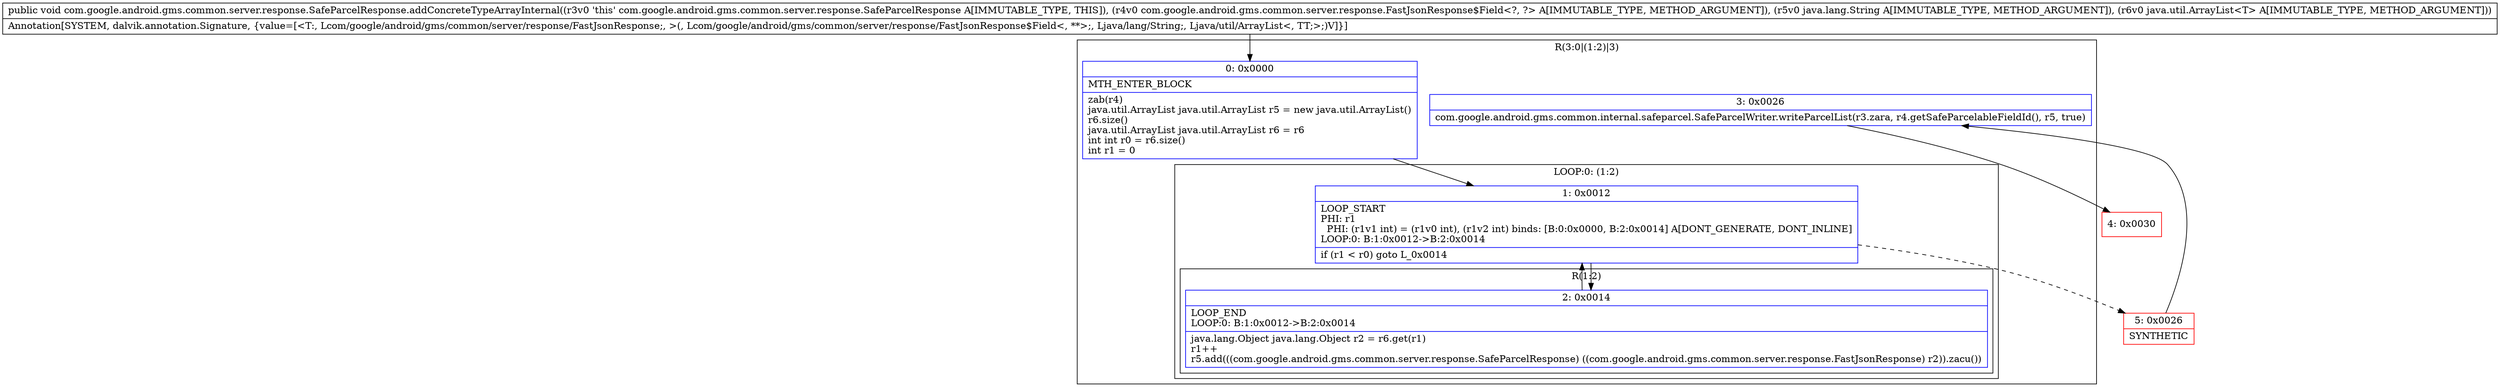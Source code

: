 digraph "CFG forcom.google.android.gms.common.server.response.SafeParcelResponse.addConcreteTypeArrayInternal(Lcom\/google\/android\/gms\/common\/server\/response\/FastJsonResponse$Field;Ljava\/lang\/String;Ljava\/util\/ArrayList;)V" {
subgraph cluster_Region_662765393 {
label = "R(3:0|(1:2)|3)";
node [shape=record,color=blue];
Node_0 [shape=record,label="{0\:\ 0x0000|MTH_ENTER_BLOCK\l|zab(r4)\ljava.util.ArrayList java.util.ArrayList r5 = new java.util.ArrayList()\lr6.size()\ljava.util.ArrayList java.util.ArrayList r6 = r6\lint int r0 = r6.size()\lint r1 = 0\l}"];
subgraph cluster_LoopRegion_981559172 {
label = "LOOP:0: (1:2)";
node [shape=record,color=blue];
Node_1 [shape=record,label="{1\:\ 0x0012|LOOP_START\lPHI: r1 \l  PHI: (r1v1 int) = (r1v0 int), (r1v2 int) binds: [B:0:0x0000, B:2:0x0014] A[DONT_GENERATE, DONT_INLINE]\lLOOP:0: B:1:0x0012\-\>B:2:0x0014\l|if (r1 \< r0) goto L_0x0014\l}"];
subgraph cluster_Region_47756662 {
label = "R(1:2)";
node [shape=record,color=blue];
Node_2 [shape=record,label="{2\:\ 0x0014|LOOP_END\lLOOP:0: B:1:0x0012\-\>B:2:0x0014\l|java.lang.Object java.lang.Object r2 = r6.get(r1)\lr1++\lr5.add(((com.google.android.gms.common.server.response.SafeParcelResponse) ((com.google.android.gms.common.server.response.FastJsonResponse) r2)).zacu())\l}"];
}
}
Node_3 [shape=record,label="{3\:\ 0x0026|com.google.android.gms.common.internal.safeparcel.SafeParcelWriter.writeParcelList(r3.zara, r4.getSafeParcelableFieldId(), r5, true)\l}"];
}
Node_4 [shape=record,color=red,label="{4\:\ 0x0030}"];
Node_5 [shape=record,color=red,label="{5\:\ 0x0026|SYNTHETIC\l}"];
MethodNode[shape=record,label="{public void com.google.android.gms.common.server.response.SafeParcelResponse.addConcreteTypeArrayInternal((r3v0 'this' com.google.android.gms.common.server.response.SafeParcelResponse A[IMMUTABLE_TYPE, THIS]), (r4v0 com.google.android.gms.common.server.response.FastJsonResponse$Field\<?, ?\> A[IMMUTABLE_TYPE, METHOD_ARGUMENT]), (r5v0 java.lang.String A[IMMUTABLE_TYPE, METHOD_ARGUMENT]), (r6v0 java.util.ArrayList\<T\> A[IMMUTABLE_TYPE, METHOD_ARGUMENT]))  | Annotation[SYSTEM, dalvik.annotation.Signature, \{value=[\<T:, Lcom\/google\/android\/gms\/common\/server\/response\/FastJsonResponse;, \>(, Lcom\/google\/android\/gms\/common\/server\/response\/FastJsonResponse$Field\<, **\>;, Ljava\/lang\/String;, Ljava\/util\/ArrayList\<, TT;\>;)V]\}]\l}"];
MethodNode -> Node_0;
Node_0 -> Node_1;
Node_1 -> Node_2;
Node_1 -> Node_5[style=dashed];
Node_2 -> Node_1;
Node_3 -> Node_4;
Node_5 -> Node_3;
}

